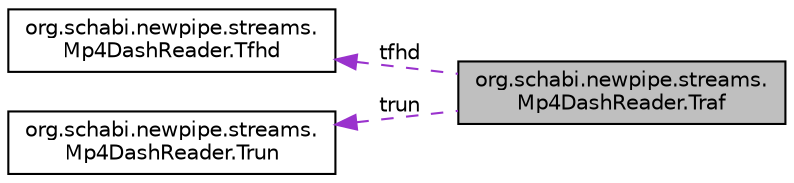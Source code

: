 digraph "org.schabi.newpipe.streams.Mp4DashReader.Traf"
{
 // LATEX_PDF_SIZE
  edge [fontname="Helvetica",fontsize="10",labelfontname="Helvetica",labelfontsize="10"];
  node [fontname="Helvetica",fontsize="10",shape=record];
  rankdir="LR";
  Node1 [label="org.schabi.newpipe.streams.\lMp4DashReader.Traf",height=0.2,width=0.4,color="black", fillcolor="grey75", style="filled", fontcolor="black",tooltip=" "];
  Node2 -> Node1 [dir="back",color="darkorchid3",fontsize="10",style="dashed",label=" tfhd" ,fontname="Helvetica"];
  Node2 [label="org.schabi.newpipe.streams.\lMp4DashReader.Tfhd",height=0.2,width=0.4,color="black", fillcolor="white", style="filled",URL="$classorg_1_1schabi_1_1newpipe_1_1streams_1_1_mp4_dash_reader_1_1_tfhd.html",tooltip=" "];
  Node3 -> Node1 [dir="back",color="darkorchid3",fontsize="10",style="dashed",label=" trun" ,fontname="Helvetica"];
  Node3 [label="org.schabi.newpipe.streams.\lMp4DashReader.Trun",height=0.2,width=0.4,color="black", fillcolor="white", style="filled",URL="$classorg_1_1schabi_1_1newpipe_1_1streams_1_1_mp4_dash_reader_1_1_trun.html",tooltip=" "];
}
